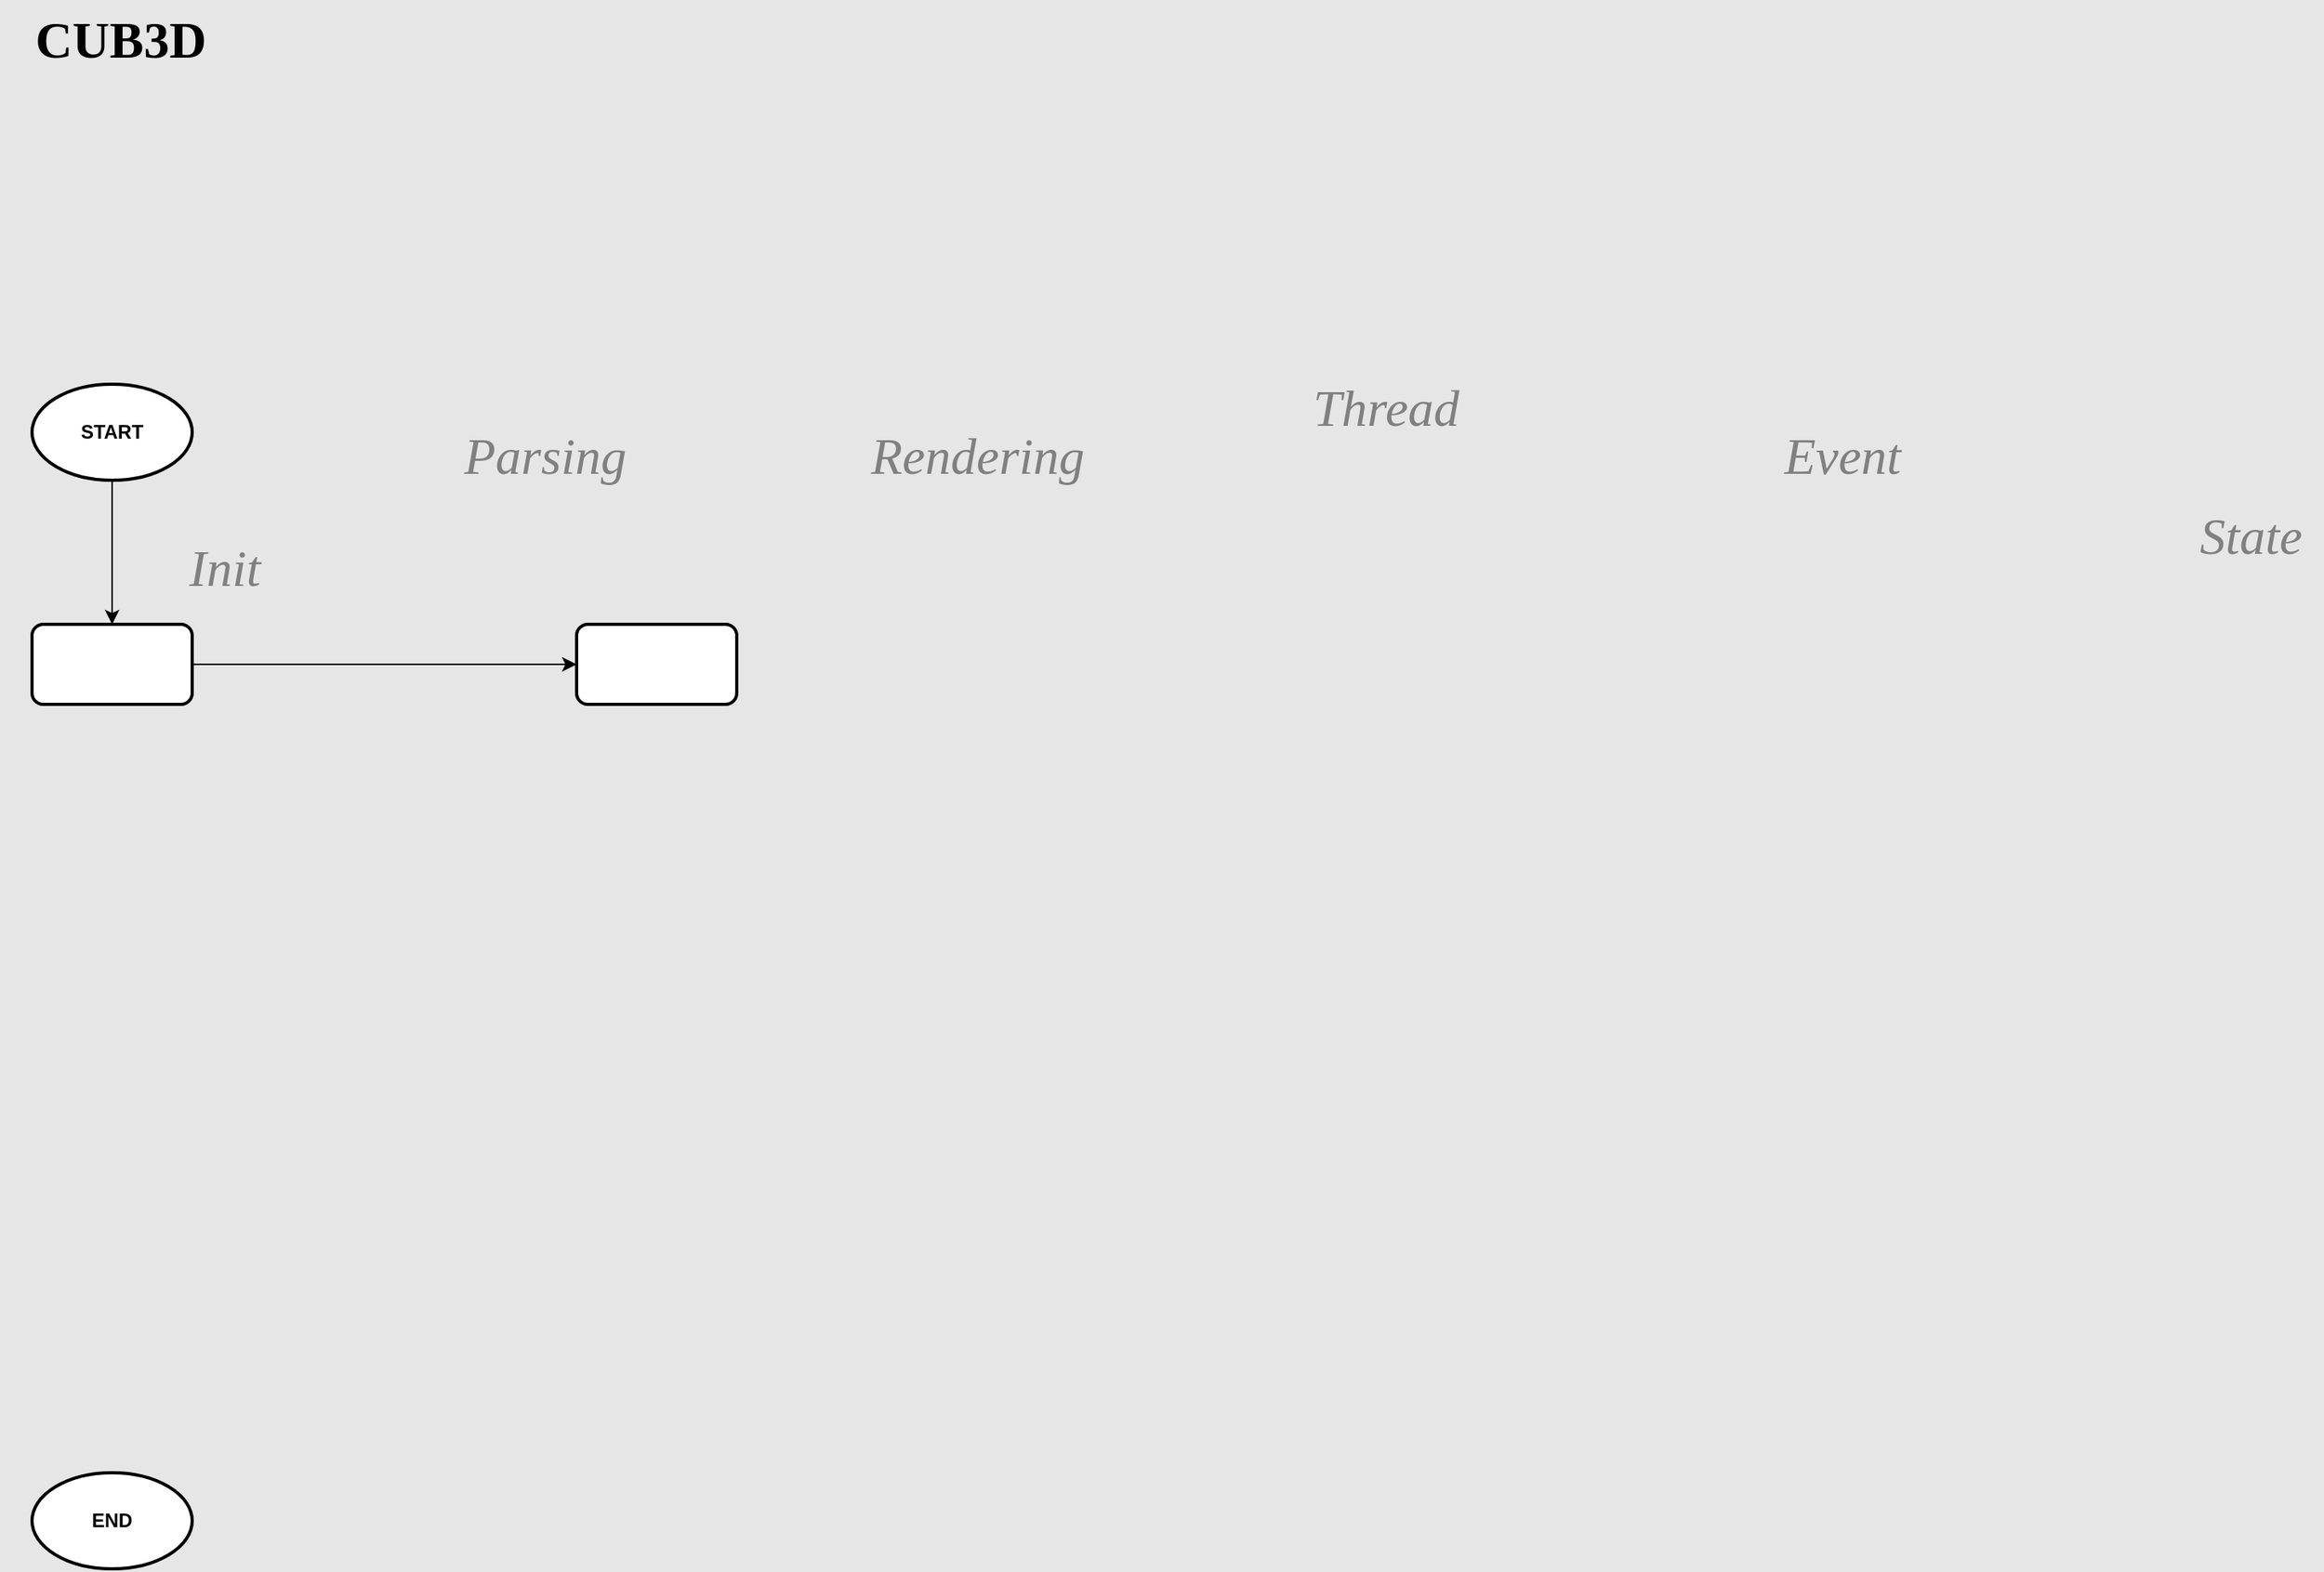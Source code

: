 <mxfile version="26.2.2">
  <diagram name="Page-1" id="OAbJ7gXSAyqcZjVai3Ga">
    <mxGraphModel dx="2223" dy="1374" grid="1" gridSize="10" guides="1" tooltips="1" connect="1" arrows="1" fold="1" page="1" pageScale="1" pageWidth="850" pageHeight="1100" background="#E6E6E6" math="0" shadow="0">
      <root>
        <mxCell id="0" />
        <mxCell id="1" parent="0" />
        <mxCell id="IKTc4pmQWK48sW5Z3xpl-1" value="&lt;font face=&quot;Verdana&quot; style=&quot;font-size: 32px; color: rgb(0, 0, 0);&quot;&gt;&lt;b style=&quot;&quot;&gt;CUB3D&lt;/b&gt;&lt;/font&gt;" style="text;html=1;align=center;verticalAlign=middle;resizable=0;points=[];autosize=1;strokeColor=none;fillColor=none;" vertex="1" parent="1">
          <mxGeometry x="40" y="30" width="150" height="50" as="geometry" />
        </mxCell>
        <mxCell id="IKTc4pmQWK48sW5Z3xpl-3" value="&lt;font face=&quot;Times New Roman&quot; style=&quot;font-size: 32px; color: rgb(128, 128, 128);&quot;&gt;&lt;i style=&quot;&quot;&gt;Parsing&lt;/i&gt;&lt;/font&gt;" style="text;html=1;align=center;verticalAlign=middle;resizable=0;points=[];autosize=1;strokeColor=none;fillColor=none;" vertex="1" parent="1">
          <mxGeometry x="320" y="290" width="120" height="50" as="geometry" />
        </mxCell>
        <mxCell id="IKTc4pmQWK48sW5Z3xpl-4" value="&lt;font face=&quot;Times New Roman&quot; style=&quot;font-size: 32px; color: rgb(128, 128, 128);&quot;&gt;&lt;i style=&quot;&quot;&gt;Rendering&lt;/i&gt;&lt;/font&gt;" style="text;html=1;align=center;verticalAlign=middle;resizable=0;points=[];autosize=1;strokeColor=none;fillColor=none;" vertex="1" parent="1">
          <mxGeometry x="570" y="290" width="160" height="50" as="geometry" />
        </mxCell>
        <mxCell id="IKTc4pmQWK48sW5Z3xpl-5" value="&lt;font face=&quot;Times New Roman&quot; style=&quot;font-size: 32px; color: rgb(128, 128, 128);&quot;&gt;&lt;i style=&quot;&quot;&gt;Thread&lt;/i&gt;&lt;/font&gt;" style="text;html=1;align=center;verticalAlign=middle;resizable=0;points=[];autosize=1;strokeColor=none;fillColor=none;" vertex="1" parent="1">
          <mxGeometry x="850" y="260" width="110" height="50" as="geometry" />
        </mxCell>
        <mxCell id="IKTc4pmQWK48sW5Z3xpl-6" value="&lt;font face=&quot;Times New Roman&quot; style=&quot;font-size: 32px; color: rgb(128, 128, 128);&quot;&gt;&lt;i style=&quot;&quot;&gt;Event&lt;/i&gt;&lt;/font&gt;" style="text;html=1;align=center;verticalAlign=middle;resizable=0;points=[];autosize=1;strokeColor=none;fillColor=none;" vertex="1" parent="1">
          <mxGeometry x="1140" y="290" width="100" height="50" as="geometry" />
        </mxCell>
        <mxCell id="IKTc4pmQWK48sW5Z3xpl-7" value="&lt;font face=&quot;Times New Roman&quot; style=&quot;font-size: 32px; color: rgb(128, 128, 128);&quot;&gt;&lt;i style=&quot;&quot;&gt;State&lt;/i&gt;&lt;/font&gt;" style="text;html=1;align=center;verticalAlign=middle;resizable=0;points=[];autosize=1;strokeColor=none;fillColor=none;" vertex="1" parent="1">
          <mxGeometry x="1400" y="340" width="90" height="50" as="geometry" />
        </mxCell>
        <mxCell id="IKTc4pmQWK48sW5Z3xpl-10" style="edgeStyle=orthogonalEdgeStyle;rounded=0;orthogonalLoop=1;jettySize=auto;html=1;" edge="1" parent="1" source="IKTc4pmQWK48sW5Z3xpl-8">
          <mxGeometry relative="1" as="geometry">
            <mxPoint x="110" y="420" as="targetPoint" />
          </mxGeometry>
        </mxCell>
        <mxCell id="IKTc4pmQWK48sW5Z3xpl-8" value="&lt;b&gt;START&lt;/b&gt;" style="strokeWidth=2;html=1;shape=mxgraph.flowchart.start_1;whiteSpace=wrap;" vertex="1" parent="1">
          <mxGeometry x="60" y="270" width="100" height="60" as="geometry" />
        </mxCell>
        <mxCell id="IKTc4pmQWK48sW5Z3xpl-9" value="&lt;b&gt;END&lt;/b&gt;" style="strokeWidth=2;html=1;shape=mxgraph.flowchart.start_1;whiteSpace=wrap;" vertex="1" parent="1">
          <mxGeometry x="60" y="950" width="100" height="60" as="geometry" />
        </mxCell>
        <mxCell id="IKTc4pmQWK48sW5Z3xpl-14" style="edgeStyle=orthogonalEdgeStyle;rounded=0;orthogonalLoop=1;jettySize=auto;html=1;" edge="1" parent="1" source="IKTc4pmQWK48sW5Z3xpl-11" target="IKTc4pmQWK48sW5Z3xpl-12">
          <mxGeometry relative="1" as="geometry" />
        </mxCell>
        <mxCell id="IKTc4pmQWK48sW5Z3xpl-11" value="" style="rounded=1;whiteSpace=wrap;html=1;absoluteArcSize=1;arcSize=14;strokeWidth=2;" vertex="1" parent="1">
          <mxGeometry x="60" y="420" width="100" height="50" as="geometry" />
        </mxCell>
        <mxCell id="IKTc4pmQWK48sW5Z3xpl-12" value="" style="rounded=1;whiteSpace=wrap;html=1;absoluteArcSize=1;arcSize=14;strokeWidth=2;" vertex="1" parent="1">
          <mxGeometry x="400" y="420" width="100" height="50" as="geometry" />
        </mxCell>
        <mxCell id="IKTc4pmQWK48sW5Z3xpl-13" value="&lt;font face=&quot;Times New Roman&quot; style=&quot;font-size: 32px; color: rgb(128, 128, 128);&quot;&gt;&lt;i style=&quot;&quot;&gt;Init&lt;/i&gt;&lt;/font&gt;" style="text;html=1;align=center;verticalAlign=middle;resizable=0;points=[];autosize=1;strokeColor=none;fillColor=none;" vertex="1" parent="1">
          <mxGeometry x="145" y="360" width="70" height="50" as="geometry" />
        </mxCell>
      </root>
    </mxGraphModel>
  </diagram>
</mxfile>
